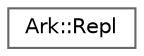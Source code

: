 digraph "Graphical Class Hierarchy"
{
 // INTERACTIVE_SVG=YES
 // LATEX_PDF_SIZE
  bgcolor="transparent";
  edge [fontname=Helvetica,fontsize=10,labelfontname=Helvetica,labelfontsize=10];
  node [fontname=Helvetica,fontsize=10,shape=box,height=0.2,width=0.4];
  rankdir="LR";
  Node0 [label="Ark::Repl",height=0.2,width=0.4,color="grey40", fillcolor="white", style="filled",URL="$de/d60/classArk_1_1Repl.html",tooltip=" "];
}
